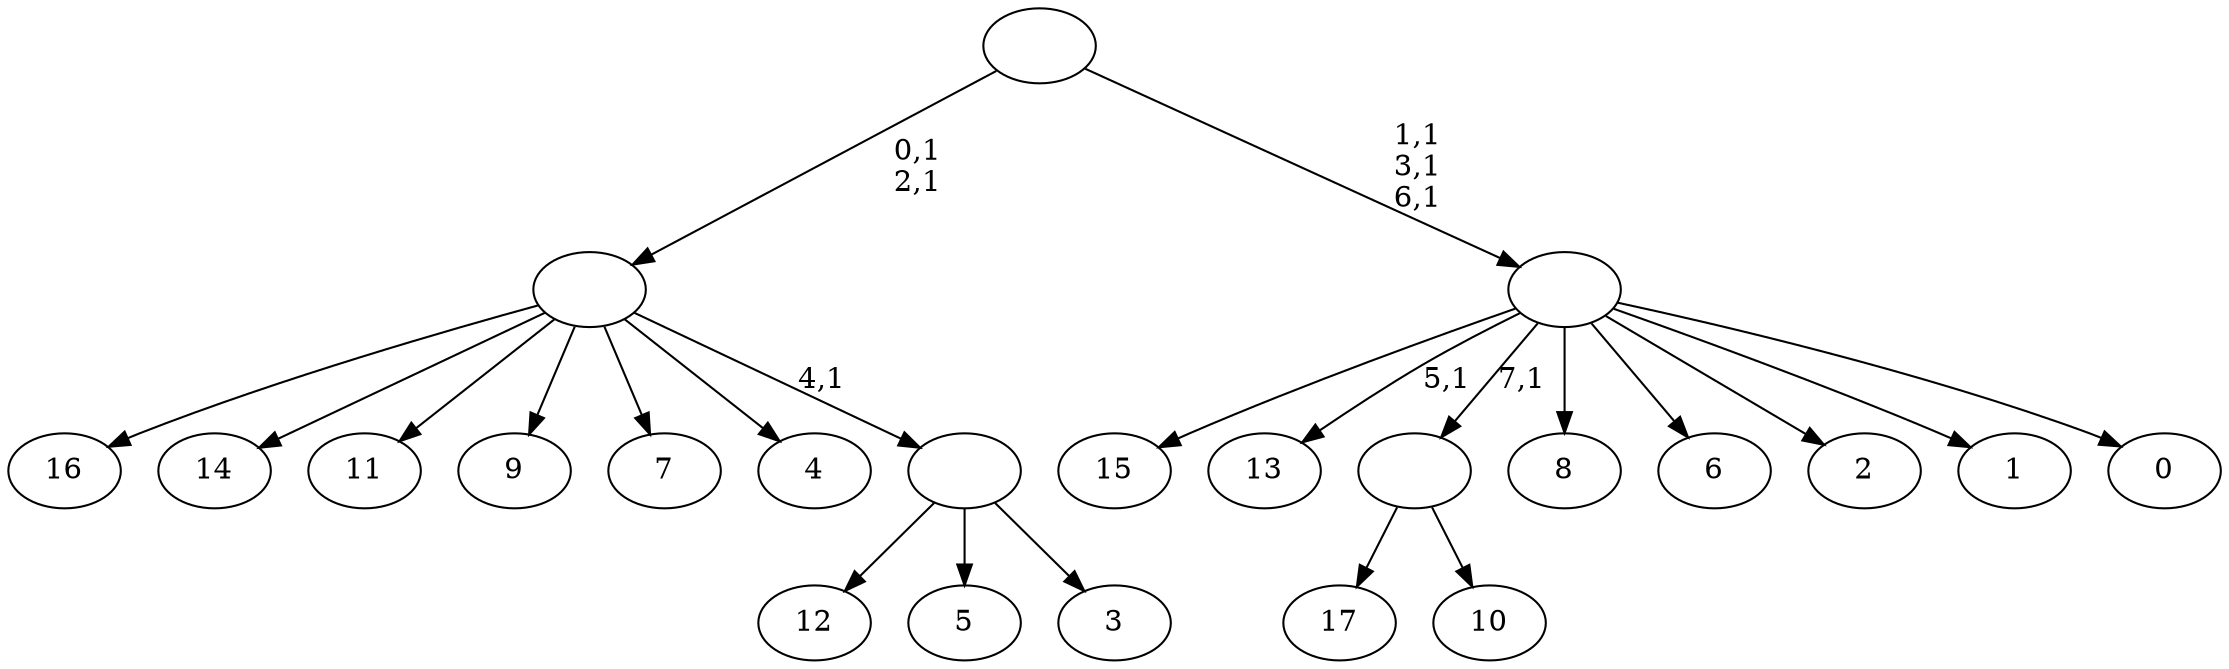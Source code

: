 digraph T {
	26 [label="17"]
	25 [label="16"]
	24 [label="15"]
	23 [label="14"]
	22 [label="13"]
	20 [label="12"]
	19 [label="11"]
	18 [label="10"]
	17 [label=""]
	16 [label="9"]
	15 [label="8"]
	14 [label="7"]
	13 [label="6"]
	12 [label="5"]
	11 [label="4"]
	10 [label="3"]
	9 [label=""]
	8 [label=""]
	6 [label="2"]
	5 [label="1"]
	4 [label="0"]
	3 [label=""]
	0 [label=""]
	17 -> 26 [label=""]
	17 -> 18 [label=""]
	9 -> 20 [label=""]
	9 -> 12 [label=""]
	9 -> 10 [label=""]
	8 -> 25 [label=""]
	8 -> 23 [label=""]
	8 -> 19 [label=""]
	8 -> 16 [label=""]
	8 -> 14 [label=""]
	8 -> 11 [label=""]
	8 -> 9 [label="4,1"]
	3 -> 22 [label="5,1"]
	3 -> 24 [label=""]
	3 -> 17 [label="7,1"]
	3 -> 15 [label=""]
	3 -> 13 [label=""]
	3 -> 6 [label=""]
	3 -> 5 [label=""]
	3 -> 4 [label=""]
	0 -> 3 [label="1,1\n3,1\n6,1"]
	0 -> 8 [label="0,1\n2,1"]
}
